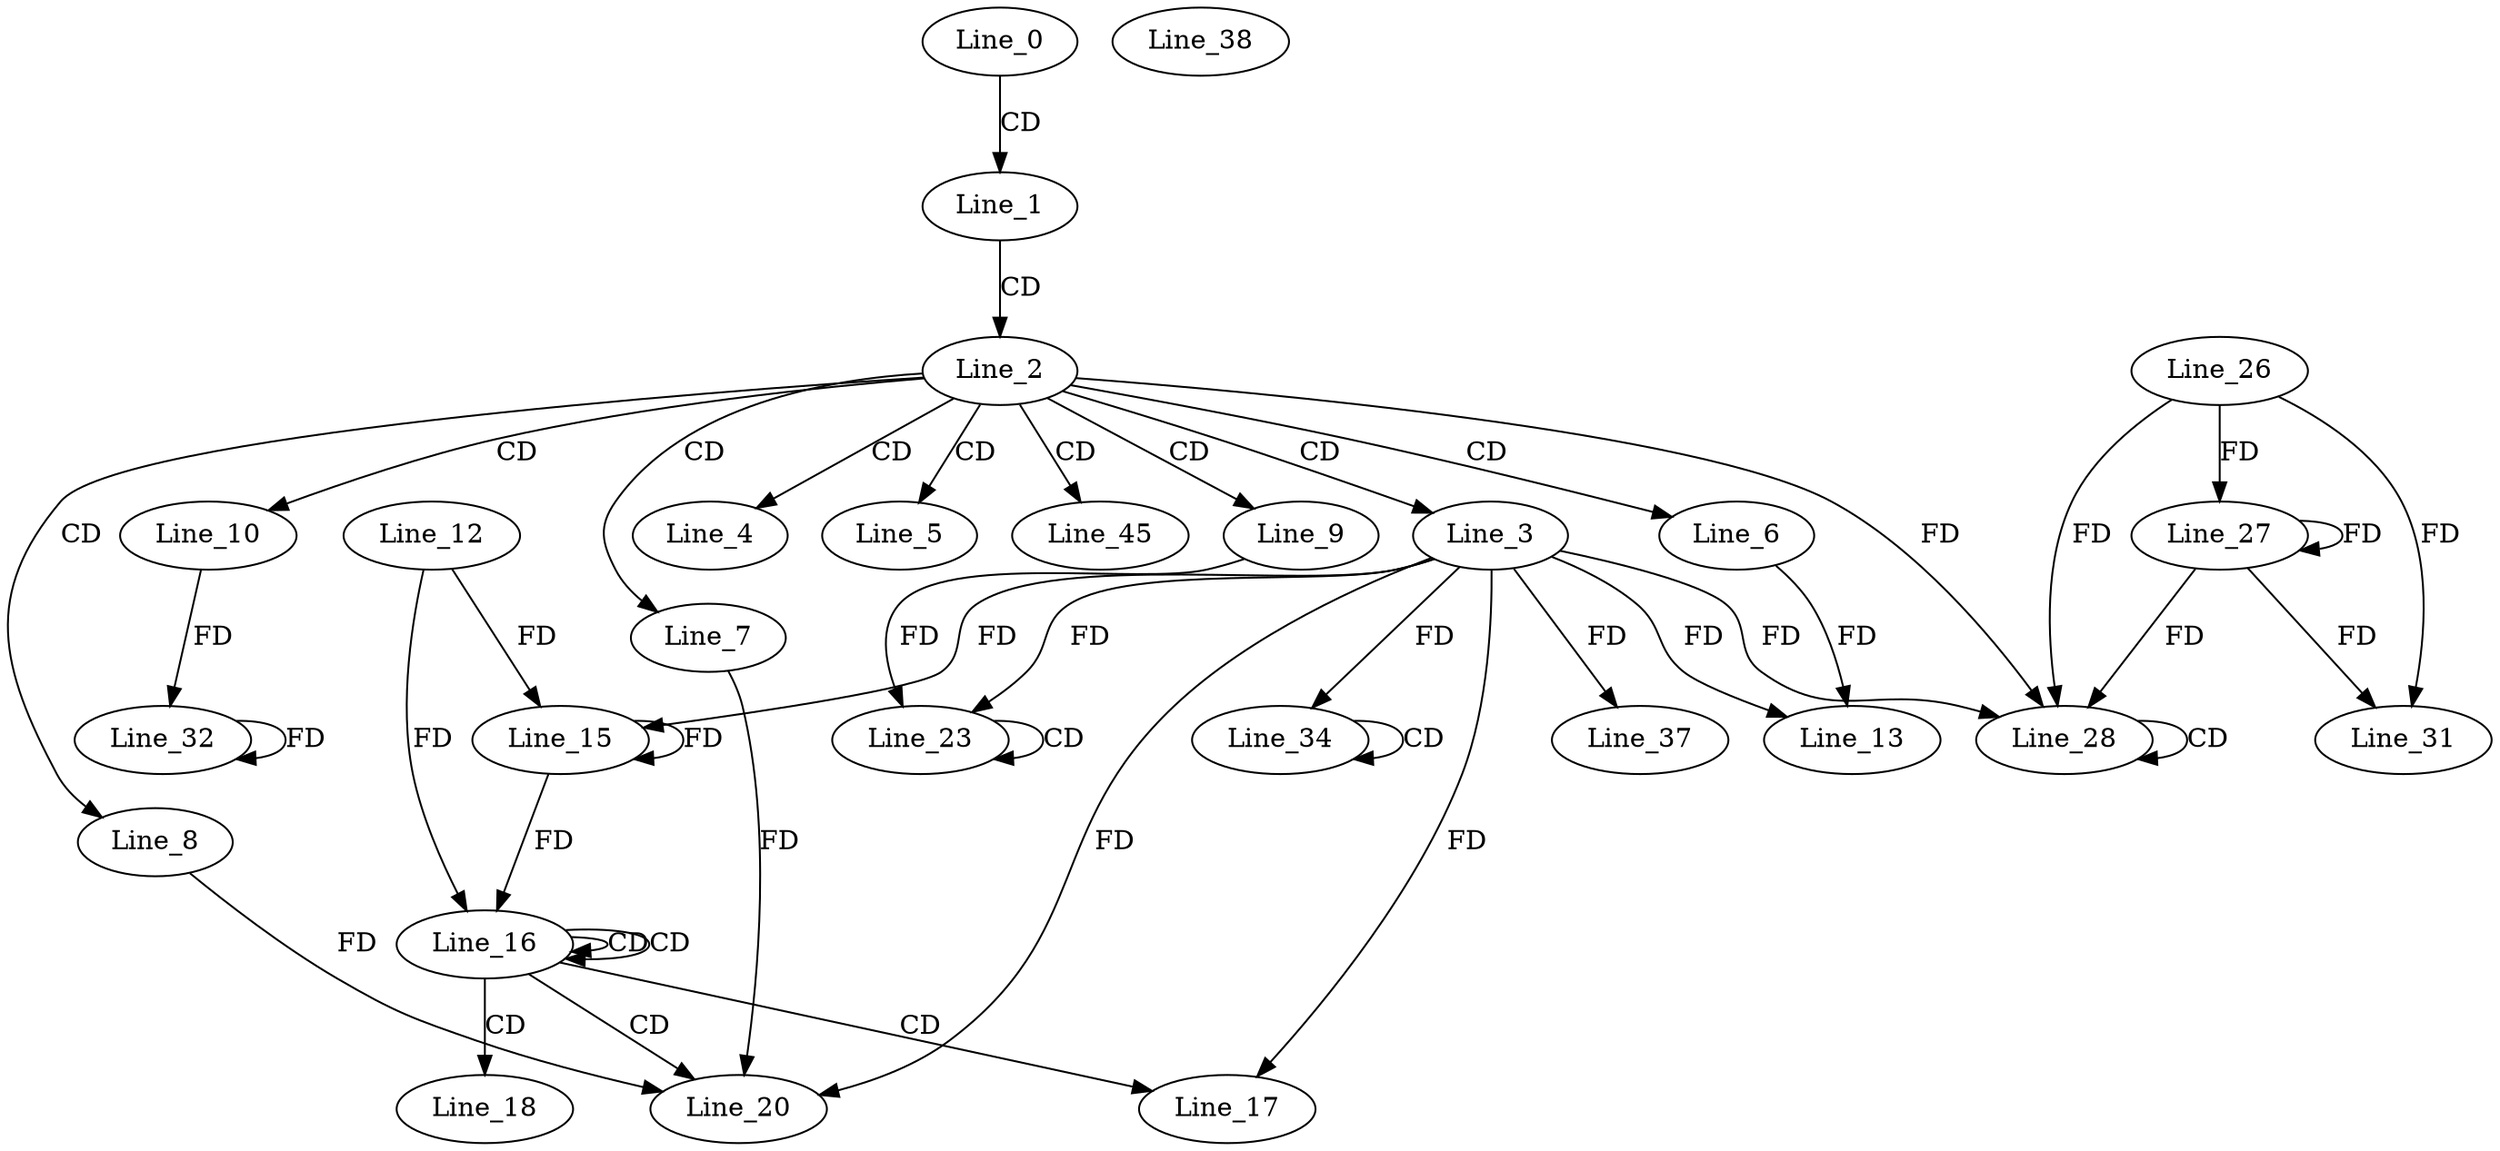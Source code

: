 digraph G {
  Line_0;
  Line_1;
  Line_2;
  Line_3;
  Line_4;
  Line_4;
  Line_5;
  Line_6;
  Line_7;
  Line_8;
  Line_9;
  Line_10;
  Line_13;
  Line_12;
  Line_15;
  Line_15;
  Line_16;
  Line_16;
  Line_16;
  Line_17;
  Line_18;
  Line_20;
  Line_23;
  Line_23;
  Line_26;
  Line_27;
  Line_28;
  Line_28;
  Line_31;
  Line_32;
  Line_32;
  Line_34;
  Line_34;
  Line_37;
  Line_38;
  Line_45;
  Line_0 -> Line_1 [ label="CD" ];
  Line_1 -> Line_2 [ label="CD" ];
  Line_2 -> Line_3 [ label="CD" ];
  Line_2 -> Line_4 [ label="CD" ];
  Line_2 -> Line_5 [ label="CD" ];
  Line_2 -> Line_6 [ label="CD" ];
  Line_2 -> Line_7 [ label="CD" ];
  Line_2 -> Line_8 [ label="CD" ];
  Line_2 -> Line_9 [ label="CD" ];
  Line_2 -> Line_10 [ label="CD" ];
  Line_3 -> Line_13 [ label="FD" ];
  Line_6 -> Line_13 [ label="FD" ];
  Line_12 -> Line_15 [ label="FD" ];
  Line_15 -> Line_15 [ label="FD" ];
  Line_3 -> Line_15 [ label="FD" ];
  Line_16 -> Line_16 [ label="CD" ];
  Line_16 -> Line_16 [ label="CD" ];
  Line_12 -> Line_16 [ label="FD" ];
  Line_15 -> Line_16 [ label="FD" ];
  Line_16 -> Line_17 [ label="CD" ];
  Line_3 -> Line_17 [ label="FD" ];
  Line_16 -> Line_18 [ label="CD" ];
  Line_16 -> Line_20 [ label="CD" ];
  Line_3 -> Line_20 [ label="FD" ];
  Line_7 -> Line_20 [ label="FD" ];
  Line_8 -> Line_20 [ label="FD" ];
  Line_23 -> Line_23 [ label="CD" ];
  Line_3 -> Line_23 [ label="FD" ];
  Line_9 -> Line_23 [ label="FD" ];
  Line_26 -> Line_27 [ label="FD" ];
  Line_27 -> Line_27 [ label="FD" ];
  Line_28 -> Line_28 [ label="CD" ];
  Line_3 -> Line_28 [ label="FD" ];
  Line_2 -> Line_28 [ label="FD" ];
  Line_26 -> Line_28 [ label="FD" ];
  Line_27 -> Line_28 [ label="FD" ];
  Line_26 -> Line_31 [ label="FD" ];
  Line_27 -> Line_31 [ label="FD" ];
  Line_10 -> Line_32 [ label="FD" ];
  Line_32 -> Line_32 [ label="FD" ];
  Line_34 -> Line_34 [ label="CD" ];
  Line_3 -> Line_34 [ label="FD" ];
  Line_3 -> Line_37 [ label="FD" ];
  Line_2 -> Line_45 [ label="CD" ];
}

